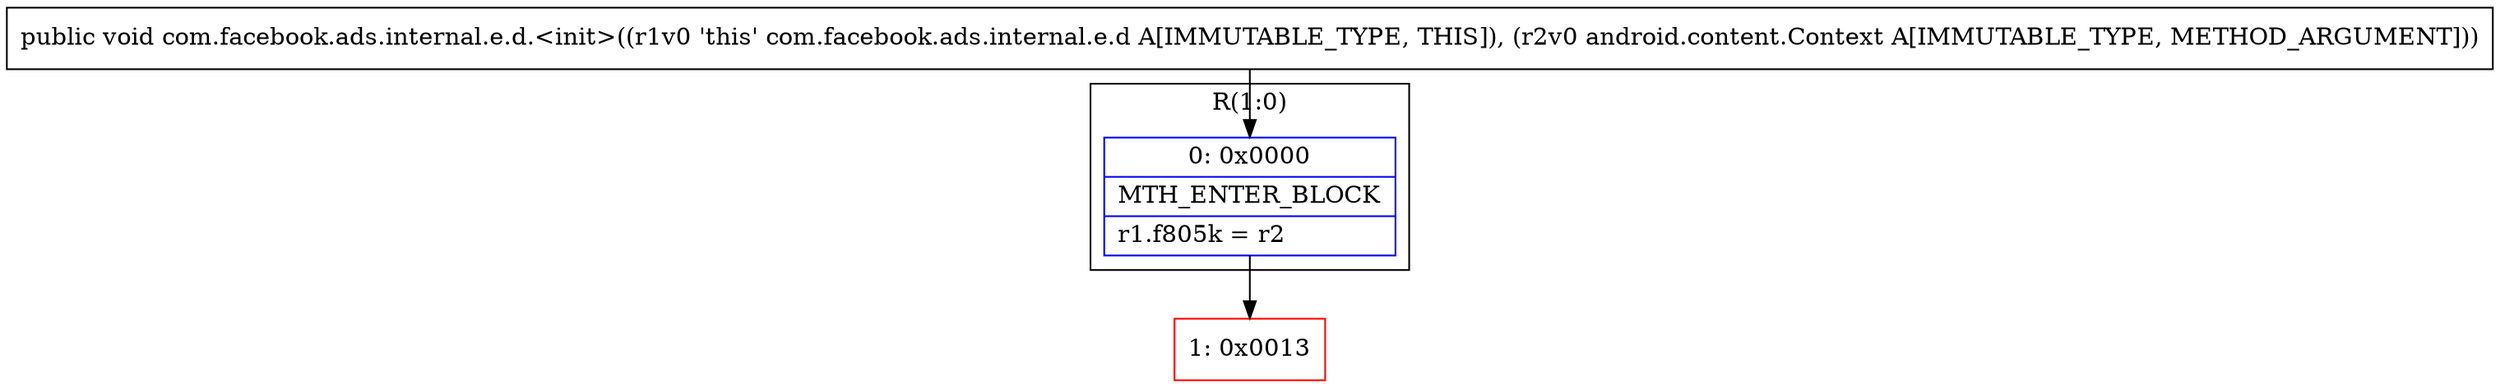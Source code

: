 digraph "CFG forcom.facebook.ads.internal.e.d.\<init\>(Landroid\/content\/Context;)V" {
subgraph cluster_Region_1359842097 {
label = "R(1:0)";
node [shape=record,color=blue];
Node_0 [shape=record,label="{0\:\ 0x0000|MTH_ENTER_BLOCK\l|r1.f805k = r2\l}"];
}
Node_1 [shape=record,color=red,label="{1\:\ 0x0013}"];
MethodNode[shape=record,label="{public void com.facebook.ads.internal.e.d.\<init\>((r1v0 'this' com.facebook.ads.internal.e.d A[IMMUTABLE_TYPE, THIS]), (r2v0 android.content.Context A[IMMUTABLE_TYPE, METHOD_ARGUMENT])) }"];
MethodNode -> Node_0;
Node_0 -> Node_1;
}

